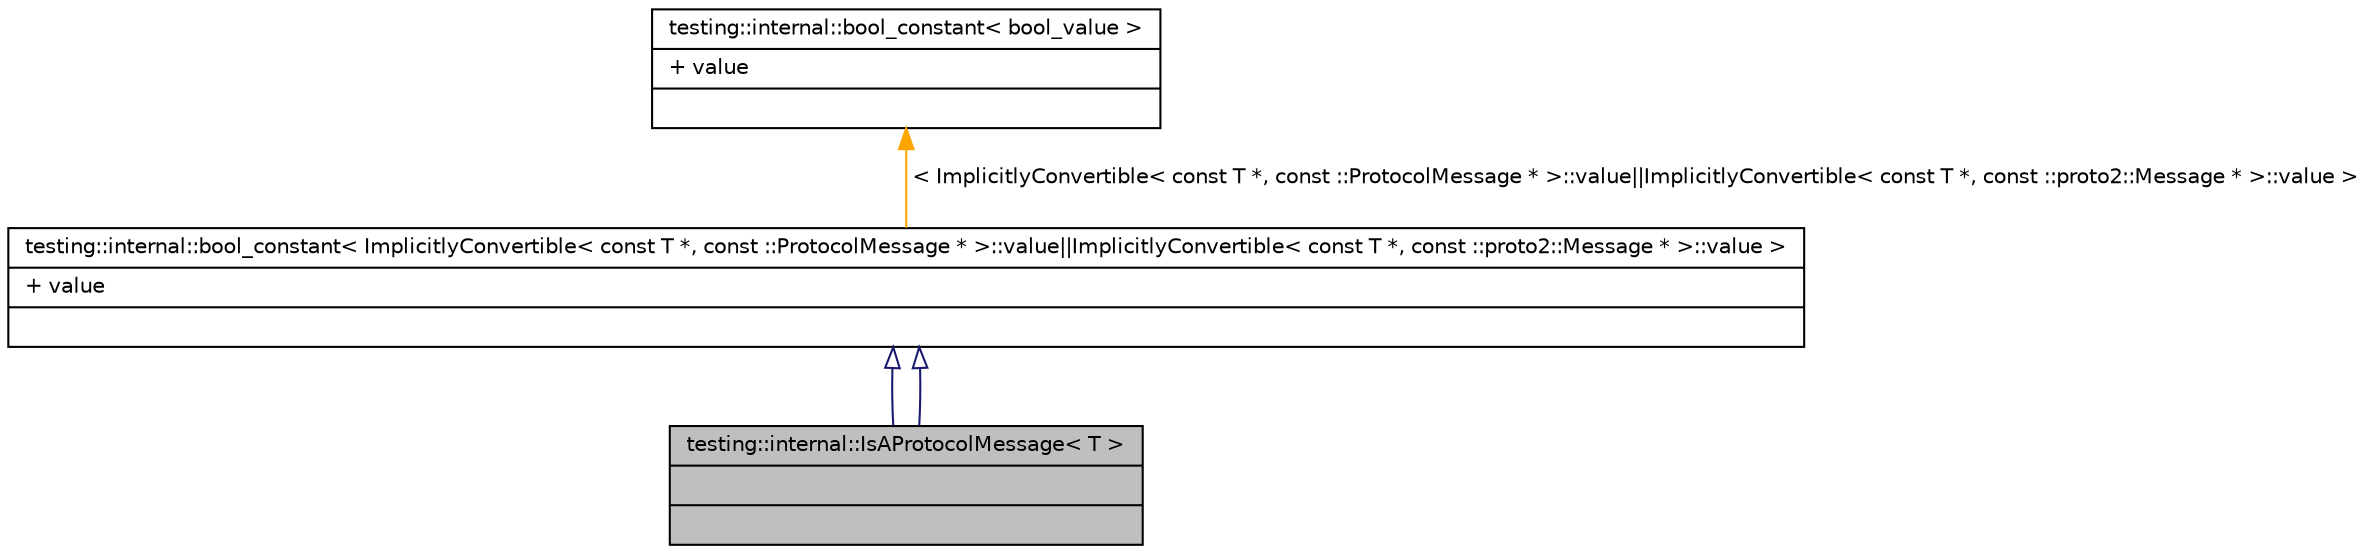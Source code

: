 digraph G
{
  edge [fontname="Helvetica",fontsize="10",labelfontname="Helvetica",labelfontsize="10"];
  node [fontname="Helvetica",fontsize="10",shape=record];
  Node1 [label="{testing::internal::IsAProtocolMessage\< T \>\n||}",height=0.2,width=0.4,color="black", fillcolor="grey75", style="filled" fontcolor="black"];
  Node2 -> Node1 [dir="back",color="midnightblue",fontsize="10",style="solid",arrowtail="onormal",fontname="Helvetica"];
  Node2 [label="{testing::internal::bool_constant\< ImplicitlyConvertible\< const T *, const ::ProtocolMessage * \>::value\|\|ImplicitlyConvertible\< const T *, const ::proto2::Message * \>::value \>\n|+ value\l|}",height=0.2,width=0.4,color="black", fillcolor="white", style="filled",URL="$structtesting_1_1internal_1_1bool__constant.html"];
  Node3 -> Node2 [dir="back",color="orange",fontsize="10",style="solid",label=" \< ImplicitlyConvertible\< const T *, const ::ProtocolMessage * \>::value\|\|ImplicitlyConvertible\< const T *, const ::proto2::Message * \>::value \>" ,fontname="Helvetica"];
  Node3 [label="{testing::internal::bool_constant\< bool_value \>\n|+ value\l|}",height=0.2,width=0.4,color="black", fillcolor="white", style="filled",URL="$structtesting_1_1internal_1_1bool__constant.html"];
  Node2 -> Node1 [dir="back",color="midnightblue",fontsize="10",style="solid",arrowtail="onormal",fontname="Helvetica"];
}
